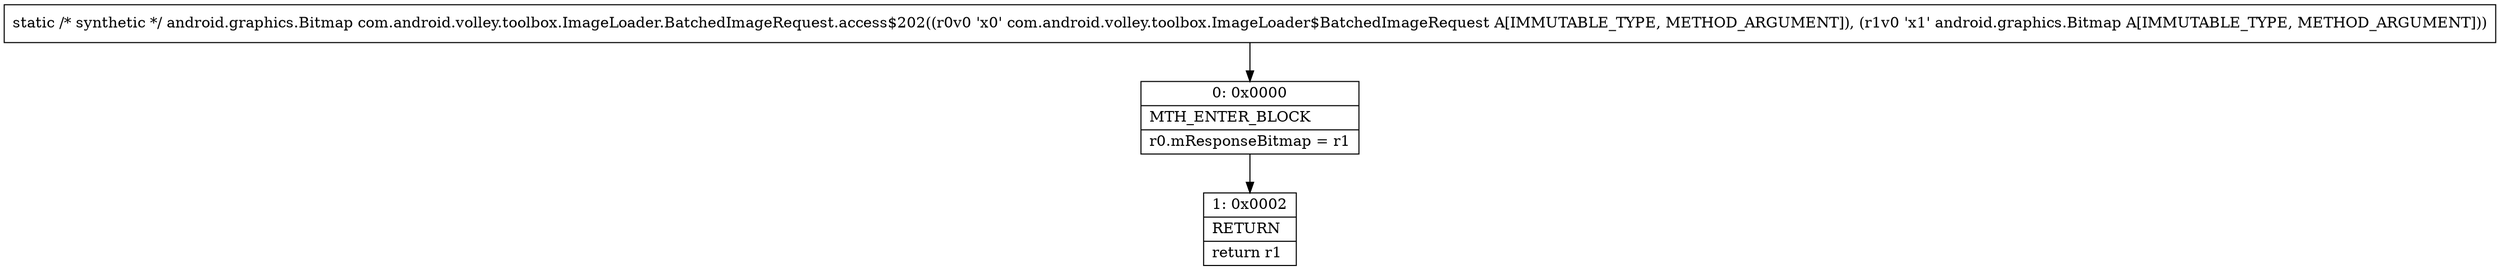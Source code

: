 digraph "CFG forcom.android.volley.toolbox.ImageLoader.BatchedImageRequest.access$202(Lcom\/android\/volley\/toolbox\/ImageLoader$BatchedImageRequest;Landroid\/graphics\/Bitmap;)Landroid\/graphics\/Bitmap;" {
Node_0 [shape=record,label="{0\:\ 0x0000|MTH_ENTER_BLOCK\l|r0.mResponseBitmap = r1\l}"];
Node_1 [shape=record,label="{1\:\ 0x0002|RETURN\l|return r1\l}"];
MethodNode[shape=record,label="{static \/* synthetic *\/ android.graphics.Bitmap com.android.volley.toolbox.ImageLoader.BatchedImageRequest.access$202((r0v0 'x0' com.android.volley.toolbox.ImageLoader$BatchedImageRequest A[IMMUTABLE_TYPE, METHOD_ARGUMENT]), (r1v0 'x1' android.graphics.Bitmap A[IMMUTABLE_TYPE, METHOD_ARGUMENT])) }"];
MethodNode -> Node_0;
Node_0 -> Node_1;
}

